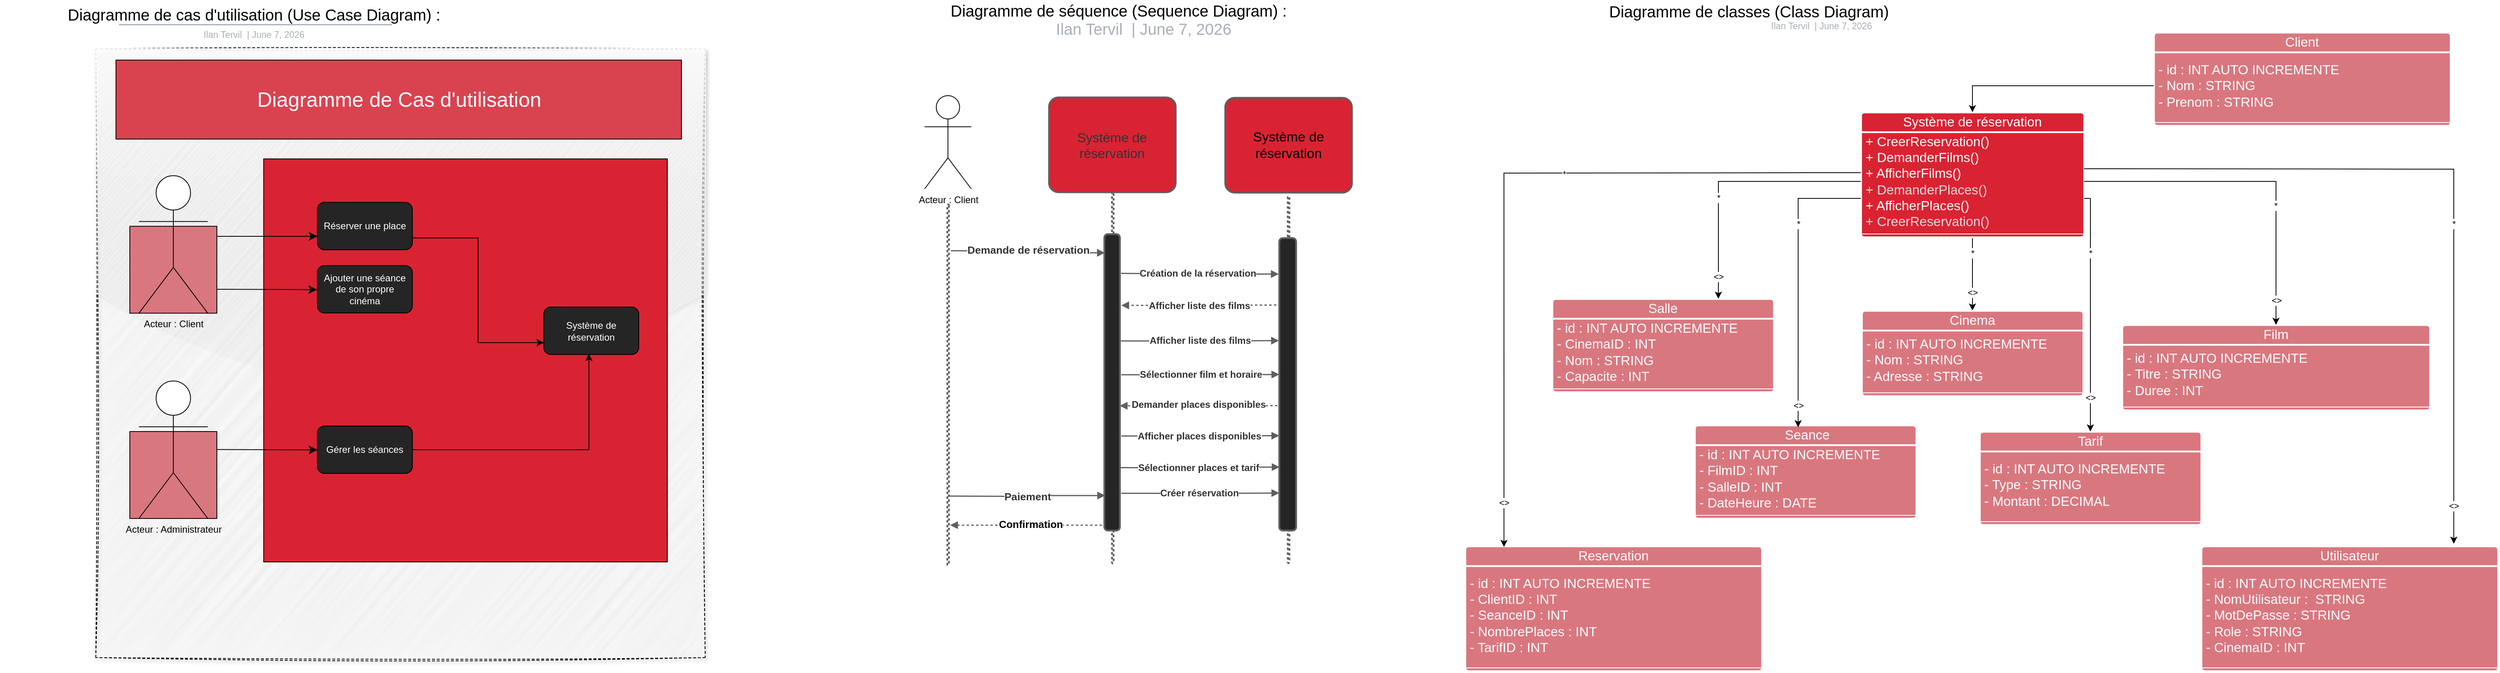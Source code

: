<mxfile version="21.6.6" type="github">
  <diagram name="Page-1" id="wQw_KMx7CQy3UjBhMsqz">
    <mxGraphModel dx="4168" dy="2061" grid="1" gridSize="10" guides="1" tooltips="1" connect="1" arrows="1" fold="1" page="1" pageScale="1" pageWidth="827" pageHeight="1169" math="0" shadow="0">
      <root>
        <mxCell id="0" />
        <mxCell id="1" parent="0" />
        <mxCell id="HnynXK6BrLuGzu9qscMR-1" value="" style="whiteSpace=wrap;html=1;aspect=fixed;dashed=1;rounded=0;glass=1;shadow=1;fillColor=#F2F2F2;sketch=1;curveFitting=1;jiggle=2;" parent="1" vertex="1">
          <mxGeometry x="-2220" y="-969" width="770" height="770" as="geometry" />
        </mxCell>
        <mxCell id="HnynXK6BrLuGzu9qscMR-4" value="" style="whiteSpace=wrap;html=1;aspect=fixed;fillColor=#D9777F;strokeColor=#000000;" parent="1" vertex="1">
          <mxGeometry x="-2177" y="-744.73" width="110" height="110" as="geometry" />
        </mxCell>
        <mxCell id="HnynXK6BrLuGzu9qscMR-5" value="&lt;font color=&quot;#ffffff&quot; style=&quot;font-size: 26px;&quot;&gt;Diagramme de Cas d&#39;utilisation&lt;/font&gt;" style="rounded=0;whiteSpace=wrap;html=1;fillColor=#D94350;" parent="1" vertex="1">
          <mxGeometry x="-2194.5" y="-955" width="714.5" height="100" as="geometry" />
        </mxCell>
        <mxCell id="HnynXK6BrLuGzu9qscMR-6" value="" style="whiteSpace=wrap;html=1;aspect=fixed;fillColor=#D92332;" parent="1" vertex="1">
          <mxGeometry x="-2007.87" y="-830" width="510" height="510" as="geometry" />
        </mxCell>
        <mxCell id="HnynXK6BrLuGzu9qscMR-7" value="Acteur : Client" style="shape=umlActor;verticalLabelPosition=bottom;verticalAlign=top;html=1;outlineConnect=0;" parent="1" vertex="1">
          <mxGeometry x="-2165.51" y="-808.73" width="87" height="174" as="geometry" />
        </mxCell>
        <mxCell id="HnynXK6BrLuGzu9qscMR-44" style="edgeStyle=orthogonalEdgeStyle;rounded=0;orthogonalLoop=1;jettySize=auto;html=1;exitX=1;exitY=0.75;exitDx=0;exitDy=0;entryX=0;entryY=0.75;entryDx=0;entryDy=0;" parent="1" source="HnynXK6BrLuGzu9qscMR-10" target="HnynXK6BrLuGzu9qscMR-43" edge="1">
          <mxGeometry relative="1" as="geometry">
            <Array as="points" />
          </mxGeometry>
        </mxCell>
        <mxCell id="HnynXK6BrLuGzu9qscMR-10" value="&lt;font color=&quot;#ffffff&quot;&gt;Réserver une place&lt;br&gt;&lt;/font&gt;" style="rounded=1;whiteSpace=wrap;html=1;fillColor=#262526;" parent="1" vertex="1">
          <mxGeometry x="-1940" y="-775" width="120" height="60" as="geometry" />
        </mxCell>
        <mxCell id="HnynXK6BrLuGzu9qscMR-21" value="" style="edgeStyle=segmentEdgeStyle;endArrow=classic;html=1;curved=0;rounded=0;endSize=8;startSize=8;" parent="1" edge="1">
          <mxGeometry width="50" height="50" relative="1" as="geometry">
            <mxPoint x="-2067" y="-732" as="sourcePoint" />
            <mxPoint x="-1940" y="-732" as="targetPoint" />
            <Array as="points">
              <mxPoint x="-2067" y="-732" />
            </Array>
          </mxGeometry>
        </mxCell>
        <mxCell id="HnynXK6BrLuGzu9qscMR-32" value="" style="group;dropTarget=0;pointerEvents=0;" parent="1" vertex="1">
          <mxGeometry x="-2340" y="-1030" width="640" height="45" as="geometry" />
        </mxCell>
        <mxCell id="HnynXK6BrLuGzu9qscMR-33" value="&lt;font style=&quot;font-size: 20px;&quot;&gt;Diagramme de cas d&#39;utilisation (Use Case Diagram) :&lt;/font&gt;" style="points=[[0.233,0.967,0]];html=1;overflow=block;blockSpacing=1;whiteSpace=wrap;fontSize=16;fontColor=default;align=center;spacingLeft=7;spacingRight=7;spacingTop=2;spacing=3;strokeOpacity=0;fillOpacity=0;rounded=1;absoluteArcSize=1;arcSize=12;fillColor=#ffffff;strokeWidth=1.5;lucidId=E0v4OU6HhNtv;" parent="HnynXK6BrLuGzu9qscMR-32" vertex="1">
          <mxGeometry width="640" height="31" as="geometry" />
        </mxCell>
        <UserObject label="Ilan Tervil&amp;nbsp; |  %date{mmmm d, yyyy}%" placeholders="1" id="HnynXK6BrLuGzu9qscMR-34">
          <mxCell style="html=1;overflow=block;blockSpacing=1;whiteSpace=wrap;fontSize=11.5;fontColor=#a9afb8;align=center;spacingLeft=7;spacingRight=7;spacingTop=2;spacing=3;strokeOpacity=0;fillOpacity=0;rounded=1;absoluteArcSize=1;arcSize=12;fillColor=#ffffff;strokeWidth=1.5;lucidId=E0v46zYpy2dv;" parent="HnynXK6BrLuGzu9qscMR-32" vertex="1">
            <mxGeometry y="31" width="640" height="14" as="geometry" />
          </mxCell>
        </UserObject>
        <mxCell id="HnynXK6BrLuGzu9qscMR-35" value="" style="html=1;jettySize=18;whiteSpace=wrap;fontSize=13;fontFamily=Helvetica;strokeColor=#a9afb8;strokeOpacity=100;strokeWidth=1.5;rounded=0;startArrow=none;endArrow=none;exitX=0.233;exitY=0.967;exitPerimeter=0;lucidId=E0v4RzTpeAeE;" parent="HnynXK6BrLuGzu9qscMR-32" source="HnynXK6BrLuGzu9qscMR-33" edge="1">
          <mxGeometry width="100" height="100" relative="1" as="geometry">
            <Array as="points" />
            <mxPoint x="494" y="30" as="targetPoint" />
          </mxGeometry>
        </mxCell>
        <mxCell id="HnynXK6BrLuGzu9qscMR-43" value="&lt;font color=&quot;#ffffff&quot;&gt;Système de réservation&lt;br&gt;&lt;/font&gt;" style="rounded=1;whiteSpace=wrap;html=1;fillColor=#262526;" parent="1" vertex="1">
          <mxGeometry x="-1654" y="-642.5" width="120" height="60" as="geometry" />
        </mxCell>
        <UserObject label="&lt;div style=&quot;display: flex; justify-content: flex-start; text-align: left; align-items: baseline; line-height: 1.25; margin-top: -2px; font-size: 20px;&quot;&gt;&lt;span style=&quot;color: rgb(0, 0, 0);&quot;&gt;&lt;font style=&quot;font-size: 20px;&quot;&gt;Diagramme de séquence (Sequence Diagram) :&lt;br&gt;&lt;/font&gt;&lt;/span&gt;&lt;/div&gt;&lt;div style=&quot;display: flex; justify-content: center; text-align: center; align-items: baseline; line-height: 1.25; margin-left: 7px; margin-right: 7px; margin-top: -2px; font-size: 20px;&quot;&gt;&lt;span style=&quot;color: rgb(169, 175, 184);&quot;&gt;&lt;font style=&quot;font-size: 20px;&quot;&gt;Ilan Tervil&amp;nbsp; |  %date{mmmm d, yyyy}%&lt;/font&gt;&lt;/span&gt;&lt;/div&gt;" placeholders="1" id="HnynXK6BrLuGzu9qscMR-51">
          <mxCell style="html=1;overflow=block;blockSpacing=1;whiteSpace=wrap;fontSize=13;align=left;spacing=3.8;verticalAlign=top;strokeColor=none;fillOpacity=0;fillColor=#ffffff;strokeWidth=0;lucidId=O.v4v.V5B6~r;" parent="1" vertex="1">
            <mxGeometry x="-1142.87" y="-1030" width="494" height="46" as="geometry" />
          </mxCell>
        </UserObject>
        <mxCell id="HnynXK6BrLuGzu9qscMR-52" value="" style="html=1;overflow=block;blockSpacing=1;whiteSpace=wrap;rounded=1;absoluteArcSize=1;arcSize=24;container=1;pointerEvents=0;collapsible=0;recursiveResize=0;fontSize=13;align=center;spacing=0;strokeColor=#5e5e5e;strokeOpacity=100;fillOpacity=100;fillColor=#D92332;strokeWidth=2.3;lucidId=O.v4sSC.tmU.;" parent="1" vertex="1">
          <mxGeometry x="-1015.87" y="-908" width="160" height="120" as="geometry" />
        </mxCell>
        <mxCell id="HnynXK6BrLuGzu9qscMR-53" value="Système de &lt;br&gt;réservation" style="html=1;overflow=block;blockSpacing=1;whiteSpace=wrap;fontSize=16.7;fontColor=#333333;align=center;spacing=3.8;strokeOpacity=0;fillOpacity=0;rounded=1;absoluteArcSize=1;arcSize=9;fillColor=#ffffff;strokeWidth=2.3;lucidId=O.v4Upmj7qb6;" parent="1" vertex="1">
          <mxGeometry x="-1025.87" y="-870" width="180" height="45" as="geometry" />
        </mxCell>
        <mxCell id="HnynXK6BrLuGzu9qscMR-57" value="" style="html=1;overflow=block;blockSpacing=1;whiteSpace=wrap;fontSize=13;spacing=0;strokeColor=#5e5e5e;strokeOpacity=100;rounded=1;absoluteArcSize=1;arcSize=9;rotation=-270;dashed=1;fixDash=1;strokeWidth=2.3;lucidId=O.v4MvfRuMcS;" parent="1" vertex="1">
          <mxGeometry x="-1169.84" y="-554.01" width="468.94" height="2" as="geometry" />
        </mxCell>
        <mxCell id="HnynXK6BrLuGzu9qscMR-61" value="" style="html=1;overflow=block;blockSpacing=1;whiteSpace=wrap;fontSize=13;spacing=0;strokeColor=#5E5E5E;strokeOpacity=100;fillOpacity=100;rounded=1;absoluteArcSize=1;arcSize=9;fillColor=#262526;strokeWidth=2.3;lucidId=O.v4kSHFRUKb;" parent="1" vertex="1">
          <mxGeometry x="-946" y="-735" width="19.62" height="375" as="geometry" />
        </mxCell>
        <mxCell id="HnynXK6BrLuGzu9qscMR-62" value="" style="html=1;overflow=block;blockSpacing=1;whiteSpace=wrap;fontSize=13;spacing=0;strokeColor=#5e5e5e;strokeOpacity=100;rounded=1;absoluteArcSize=1;arcSize=9;rotation=-270;dashed=1;fixDash=1;strokeWidth=2.3;lucidId=O.v4rNS-CwyW;" parent="1" vertex="1">
          <mxGeometry x="-1371.5" y="-545.37" width="456.26" height="2" as="geometry" />
        </mxCell>
        <mxCell id="HnynXK6BrLuGzu9qscMR-79" value="" style="html=1;jettySize=18;whiteSpace=wrap;fontSize=13;strokeColor=#5E5E5E;strokeWidth=1.5;rounded=1;arcSize=12;edgeStyle=orthogonalEdgeStyle;startArrow=block;startFill=1;endArrow=none;lucidId=wtw4ixZKij.u;exitX=0.031;exitY=0.063;exitDx=0;exitDy=0;exitPerimeter=0;" parent="1" edge="1" source="HnynXK6BrLuGzu9qscMR-61">
          <mxGeometry width="100" height="100" relative="1" as="geometry">
            <Array as="points" />
            <mxPoint x="-949.87" y="-714" as="sourcePoint" />
            <mxPoint x="-1139.87" y="-714" as="targetPoint" />
          </mxGeometry>
        </mxCell>
        <mxCell id="HnynXK6BrLuGzu9qscMR-80" value="Demande de réservation" style="text;html=1;resizable=0;labelBackgroundColor=default;align=center;verticalAlign=middle;fontStyle=1;fontColor=#333333;fontSize=13.3;" parent="HnynXK6BrLuGzu9qscMR-79" vertex="1">
          <mxGeometry relative="1" as="geometry">
            <mxPoint y="-2" as="offset" />
          </mxGeometry>
        </mxCell>
        <mxCell id="HnynXK6BrLuGzu9qscMR-81" value="" style="html=1;jettySize=18;whiteSpace=wrap;fontSize=13;strokeColor=#5E5E5E;dashed=1;fixDash=1;strokeWidth=1.5;rounded=1;arcSize=12;edgeStyle=orthogonalEdgeStyle;startArrow=none;endArrow=block;endFill=1;lucidId=wtw47-qaW_Ss;entryX=1.087;entryY=0.269;entryDx=0;entryDy=0;entryPerimeter=0;" parent="1" edge="1">
          <mxGeometry width="100" height="100" relative="1" as="geometry">
            <Array as="points" />
            <mxPoint x="-728.74" y="-645.34" as="sourcePoint" />
            <mxPoint x="-924.673" y="-644.885" as="targetPoint" />
          </mxGeometry>
        </mxCell>
        <mxCell id="HnynXK6BrLuGzu9qscMR-82" value="&lt;font style=&quot;font-size: 12px;&quot;&gt;Afficher liste des films &lt;/font&gt;" style="text;html=1;resizable=0;labelBackgroundColor=default;align=center;verticalAlign=middle;fontStyle=1;fontColor=#333333;fontSize=13.3;" parent="HnynXK6BrLuGzu9qscMR-81" vertex="1">
          <mxGeometry relative="1" as="geometry">
            <mxPoint y="-1" as="offset" />
          </mxGeometry>
        </mxCell>
        <mxCell id="HnynXK6BrLuGzu9qscMR-83" value="" style="html=1;jettySize=18;whiteSpace=wrap;fontSize=13;strokeColor=#5E5E5E;strokeWidth=1.5;rounded=1;arcSize=12;edgeStyle=orthogonalEdgeStyle;startArrow=block;startFill=1;endArrow=none;lucidId=wtw4JS.fzAdc;exitX=0.051;exitY=0.882;exitDx=0;exitDy=0;exitPerimeter=0;" parent="1" edge="1" source="HnynXK6BrLuGzu9qscMR-61">
          <mxGeometry width="100" height="100" relative="1" as="geometry">
            <Array as="points" />
            <mxPoint x="-951.87" y="-403.62" as="sourcePoint" />
            <mxPoint x="-1141.87" y="-403.62" as="targetPoint" />
          </mxGeometry>
        </mxCell>
        <mxCell id="HnynXK6BrLuGzu9qscMR-84" value="Paiement" style="text;html=1;resizable=0;labelBackgroundColor=default;align=center;verticalAlign=middle;fontStyle=1;fontColor=#333333;fontSize=13.3;" parent="HnynXK6BrLuGzu9qscMR-83" vertex="1">
          <mxGeometry relative="1" as="geometry">
            <mxPoint as="offset" />
          </mxGeometry>
        </mxCell>
        <mxCell id="HnynXK6BrLuGzu9qscMR-87" value="" style="html=1;jettySize=18;whiteSpace=wrap;fontSize=13;strokeColor=#5E5E5E;dashed=1;fixDash=1;strokeWidth=1.5;rounded=1;arcSize=12;edgeStyle=orthogonalEdgeStyle;startArrow=none;endArrow=block;endFill=1;lucidId=-tw4iL17KhE3;" parent="1" edge="1">
          <mxGeometry width="100" height="100" relative="1" as="geometry">
            <Array as="points" />
            <mxPoint x="-949" y="-366.78" as="sourcePoint" />
            <mxPoint x="-1140.87" y="-366.78" as="targetPoint" />
          </mxGeometry>
        </mxCell>
        <mxCell id="HnynXK6BrLuGzu9qscMR-167" value="&lt;b&gt;&lt;font style=&quot;font-size: 13px;&quot;&gt;Confirmation&lt;/font&gt;&lt;/b&gt;" style="edgeLabel;html=1;align=center;verticalAlign=middle;resizable=0;points=[];" parent="HnynXK6BrLuGzu9qscMR-87" vertex="1" connectable="0">
          <mxGeometry x="0.251" y="-1" relative="1" as="geometry">
            <mxPoint x="30" as="offset" />
          </mxGeometry>
        </mxCell>
        <mxCell id="HnynXK6BrLuGzu9qscMR-109" value="Acteur : Client" style="shape=umlActor;verticalLabelPosition=bottom;verticalAlign=top;html=1;outlineConnect=0;" parent="1" vertex="1">
          <mxGeometry x="-1172.87" y="-910" width="59" height="118" as="geometry" />
        </mxCell>
        <UserObject label="&lt;div style=&quot;display: flex; justify-content: flex-start; text-align: left; align-items: baseline; line-height: 1.25; margin-top: -2px;&quot;&gt;&lt;span style=&quot;color: rgb(0, 0, 0);&quot;&gt;&lt;font style=&quot;font-size: 20px;&quot;&gt;Diagramme de classes (Class Diagram)&lt;/font&gt;&lt;br&gt;&lt;/span&gt;&lt;/div&gt;&lt;div style=&quot;display: flex; justify-content: center; text-align: center; align-items: baseline; font-size: 0; line-height: 1.25;margin-left: 7px;margin-right: 7px;margin-top: 2px;margin-top: -2px;&quot;&gt;&lt;span&gt;&lt;span style=&quot;font-size:11.5px;color:#a9afb8;&quot;&gt;Ilan Tervil&amp;nbsp; |  %date{mmmm d, yyyy}%&lt;/span&gt;&lt;/span&gt;&lt;/div&gt;" placeholders="1" id="HnynXK6BrLuGzu9qscMR-110">
          <mxCell style="html=1;overflow=block;blockSpacing=1;whiteSpace=wrap;fontSize=13;align=left;spacing=3.8;verticalAlign=top;strokeColor=none;fillOpacity=0;fillColor=#ffffff;strokeWidth=0;lucidId=5Hx4jj2AYFTZ;" parent="1" vertex="1">
            <mxGeometry x="-311" y="-1029.0" width="543" height="62" as="geometry" />
          </mxCell>
        </UserObject>
        <mxCell id="MbIMBQDH0H3NFTRxCK3x-52" style="edgeStyle=orthogonalEdgeStyle;rounded=0;orthogonalLoop=1;jettySize=auto;html=1;entryX=0.5;entryY=0;entryDx=0;entryDy=0;exitX=0.5;exitY=0.992;exitDx=0;exitDy=0;exitPerimeter=0;" edge="1" parent="1" source="HnynXK6BrLuGzu9qscMR-118" target="HnynXK6BrLuGzu9qscMR-129">
          <mxGeometry relative="1" as="geometry" />
        </mxCell>
        <mxCell id="MbIMBQDH0H3NFTRxCK3x-67" value="*" style="edgeLabel;html=1;align=center;verticalAlign=middle;resizable=0;points=[];" vertex="1" connectable="0" parent="MbIMBQDH0H3NFTRxCK3x-52">
          <mxGeometry x="-0.435" y="-1" relative="1" as="geometry">
            <mxPoint x="1" as="offset" />
          </mxGeometry>
        </mxCell>
        <mxCell id="MbIMBQDH0H3NFTRxCK3x-68" value="&amp;lt;&amp;gt;" style="edgeLabel;html=1;align=center;verticalAlign=middle;resizable=0;points=[];" vertex="1" connectable="0" parent="MbIMBQDH0H3NFTRxCK3x-52">
          <mxGeometry x="0.537" relative="1" as="geometry">
            <mxPoint as="offset" />
          </mxGeometry>
        </mxCell>
        <mxCell id="HnynXK6BrLuGzu9qscMR-117" value="Système de réservation" style="html=1;overflow=block;blockSpacing=1;swimlane;childLayout=stackLayout;horizontal=1;horizontalStack=0;resizeParent=1;resizeParentMax=0;resizeLast=0;collapsible=0;fontStyle=0;marginBottom=0;swimlaneFillColor=#D92332;startSize=25;whiteSpace=wrap;fontSize=16.7;fontColor=#ffffff;align=center;spacing=0;strokeColor=#ffffff;strokeOpacity=100;fillOpacity=100;rounded=1;absoluteArcSize=1;arcSize=9;fillColor=#D92332;strokeWidth=2.3;" parent="1" vertex="1">
          <mxGeometry x="10" y="-889" width="282" height="158" as="geometry" />
        </mxCell>
        <mxCell id="HnynXK6BrLuGzu9qscMR-118" value="+ CreerReservation()&amp;nbsp; &amp;nbsp; &amp;nbsp;&amp;nbsp;&lt;br&gt;+ DemanderFilms()&amp;nbsp; &amp;nbsp; &amp;nbsp; &amp;nbsp; &amp;nbsp;&lt;br&gt;+ AfficherFilms()&amp;nbsp; &amp;nbsp; &amp;nbsp; &amp;nbsp; &amp;nbsp;&lt;br&gt;&lt;font color=&quot;#dedede&quot;&gt;+ DemanderPlaces()&amp;nbsp; &amp;nbsp; &amp;nbsp; &amp;nbsp;&amp;nbsp;&lt;br&gt;&lt;/font&gt;+ AfficherPlaces()&amp;nbsp; &amp;nbsp; &amp;nbsp; &amp;nbsp;&amp;nbsp;&lt;br&gt;&lt;font color=&quot;#dedede&quot;&gt;+ CreerReservation()&amp;nbsp; &amp;nbsp; &amp;nbsp;&amp;nbsp;&lt;/font&gt;" style="part=1;html=1;resizeHeight=0;strokeColor=none;fillColor=none;align=left;verticalAlign=middle;spacingLeft=4;spacingRight=4;overflow=hidden;rotatable=0;points=[[0,0.5],[1,0.5]];portConstraint=eastwest;swimlaneFillColor=#06042e;strokeOpacity=100;fillOpacity=100;whiteSpace=wrap;fontSize=16.7;fontColor=#ffffff;" parent="HnynXK6BrLuGzu9qscMR-117" vertex="1">
          <mxGeometry y="25" width="282" height="125" as="geometry" />
        </mxCell>
        <mxCell id="HnynXK6BrLuGzu9qscMR-119" value="" style="line;strokeWidth=1;fillColor=none;align=left;verticalAlign=middle;spacingTop=-1;spacingLeft=3;spacingRight=3;rotatable=0;labelPosition=right;points=[];portConstraint=eastwest;strokeColor=#FFFFFF;" parent="HnynXK6BrLuGzu9qscMR-117" vertex="1">
          <mxGeometry y="150" width="282" height="8" as="geometry" />
        </mxCell>
        <mxCell id="HnynXK6BrLuGzu9qscMR-126" value="Client" style="html=1;overflow=block;blockSpacing=1;swimlane;childLayout=stackLayout;horizontal=1;horizontalStack=0;resizeParent=1;resizeParentMax=0;resizeLast=0;collapsible=0;fontStyle=0;marginBottom=0;swimlaneFillColor=#D9777F;startSize=25;whiteSpace=wrap;fontSize=16.7;fontColor=#ffffff;align=center;spacing=0;strokeColor=#ffffff;strokeOpacity=100;fillOpacity=100;rounded=1;absoluteArcSize=1;arcSize=9;fillColor=#D9777F;strokeWidth=2.3;" parent="1" vertex="1">
          <mxGeometry x="380" y="-990.0" width="375" height="118" as="geometry" />
        </mxCell>
        <mxCell id="HnynXK6BrLuGzu9qscMR-127" value="- id : INT AUTO INCREMENTE&lt;br&gt;- Nom : STRING&lt;br&gt;- Prenom : STRING" style="part=1;html=1;resizeHeight=0;strokeColor=none;fillColor=none;align=left;verticalAlign=middle;spacingLeft=4;spacingRight=4;overflow=hidden;rotatable=0;points=[[0,0.5],[1,0.5]];portConstraint=eastwest;swimlaneFillColor=#272733;strokeOpacity=100;fillOpacity=100;whiteSpace=wrap;fontSize=16.7;fontColor=#ffffff;" parent="HnynXK6BrLuGzu9qscMR-126" vertex="1">
          <mxGeometry y="25" width="375" height="85" as="geometry" />
        </mxCell>
        <mxCell id="HnynXK6BrLuGzu9qscMR-128" value="" style="line;strokeWidth=1;fillColor=none;align=left;verticalAlign=middle;spacingTop=-1;spacingLeft=3;spacingRight=3;rotatable=0;labelPosition=right;points=[];portConstraint=eastwest;fontColor=#FFFFFF;strokeColor=#FFFFFF;" parent="HnynXK6BrLuGzu9qscMR-126" vertex="1">
          <mxGeometry y="110" width="375" height="8" as="geometry" />
        </mxCell>
        <mxCell id="HnynXK6BrLuGzu9qscMR-129" value="Cinema" style="html=1;overflow=block;blockSpacing=1;swimlane;childLayout=stackLayout;horizontal=1;horizontalStack=0;resizeParent=1;resizeParentMax=0;resizeLast=0;collapsible=0;fontStyle=0;marginBottom=0;swimlaneFillColor=#D9777F;startSize=25;whiteSpace=wrap;fontSize=16.7;fontColor=#ffffff;align=center;spacing=0;strokeColor=#ffffff;strokeOpacity=100;fillOpacity=100;rounded=1;absoluteArcSize=1;arcSize=9;fillColor=#D9777F;strokeWidth=2.3;" parent="1" vertex="1">
          <mxGeometry x="11" y="-638" width="280" height="108" as="geometry" />
        </mxCell>
        <mxCell id="HnynXK6BrLuGzu9qscMR-130" value="- id : INT AUTO INCREMENTE&lt;br&gt;- Nom : STRING&lt;br&gt;- Adresse : STRING" style="part=1;html=1;resizeHeight=0;strokeColor=none;fillColor=none;align=left;verticalAlign=middle;spacingLeft=4;spacingRight=4;overflow=hidden;rotatable=0;points=[[0,0.5],[1,0.5]];portConstraint=eastwest;swimlaneFillColor=#272733;strokeOpacity=100;fillOpacity=100;whiteSpace=wrap;fontSize=16.7;fontColor=#ffffff;" parent="HnynXK6BrLuGzu9qscMR-129" vertex="1">
          <mxGeometry y="25" width="280" height="75" as="geometry" />
        </mxCell>
        <mxCell id="HnynXK6BrLuGzu9qscMR-131" value="" style="line;strokeWidth=1;fillColor=none;align=left;verticalAlign=middle;spacingTop=-1;spacingLeft=3;spacingRight=3;rotatable=0;labelPosition=right;points=[];portConstraint=eastwest;strokeColor=#FFFFFF;" parent="HnynXK6BrLuGzu9qscMR-129" vertex="1">
          <mxGeometry y="100" width="280" height="8" as="geometry" />
        </mxCell>
        <mxCell id="HnynXK6BrLuGzu9qscMR-135" value="Film" style="html=1;overflow=block;blockSpacing=1;swimlane;childLayout=stackLayout;horizontal=1;horizontalStack=0;resizeParent=1;resizeParentMax=0;resizeLast=0;collapsible=0;fontStyle=0;marginBottom=0;swimlaneFillColor=#D9777F;startSize=25;whiteSpace=wrap;fontSize=16.7;fontColor=#ffffff;align=center;spacing=0;strokeColor=#ffffff;strokeOpacity=100;fillOpacity=100;rounded=1;absoluteArcSize=1;arcSize=9;fillColor=#D9777F;strokeWidth=2.3;" parent="1" vertex="1">
          <mxGeometry x="340" y="-620" width="389" height="108" as="geometry" />
        </mxCell>
        <mxCell id="HnynXK6BrLuGzu9qscMR-136" value="-&amp;nbsp;id : INT AUTO INCREMENTE&lt;br&gt;-&amp;nbsp;Titre : STRING&lt;br&gt;- Duree : INT" style="part=1;html=1;resizeHeight=0;strokeColor=none;fillColor=none;align=left;verticalAlign=middle;spacingLeft=4;spacingRight=4;overflow=hidden;rotatable=0;points=[[0,0.5],[1,0.5]];portConstraint=eastwest;swimlaneFillColor=#272733;strokeOpacity=100;fillOpacity=100;whiteSpace=wrap;fontSize=16.7;fontColor=#ffffff;" parent="HnynXK6BrLuGzu9qscMR-135" vertex="1">
          <mxGeometry y="25" width="389" height="75" as="geometry" />
        </mxCell>
        <mxCell id="HnynXK6BrLuGzu9qscMR-137" value="" style="line;strokeWidth=1;fillColor=none;align=left;verticalAlign=middle;spacingTop=-1;spacingLeft=3;spacingRight=3;rotatable=0;labelPosition=right;points=[];portConstraint=eastwest;strokeColor=#FFFFFF;" parent="HnynXK6BrLuGzu9qscMR-135" vertex="1">
          <mxGeometry y="100" width="389" height="8" as="geometry" />
        </mxCell>
        <mxCell id="HnynXK6BrLuGzu9qscMR-162" value="" style="edgeStyle=segmentEdgeStyle;endArrow=classic;html=1;curved=0;rounded=0;endSize=8;startSize=8;entryX=-0.005;entryY=0.792;entryDx=0;entryDy=0;entryPerimeter=0;exitX=1.002;exitY=0.725;exitDx=0;exitDy=0;exitPerimeter=0;" parent="1" edge="1" source="HnynXK6BrLuGzu9qscMR-4">
          <mxGeometry width="50" height="50" relative="1" as="geometry">
            <mxPoint x="-2096.61" y="-664.75" as="sourcePoint" />
            <mxPoint x="-1940.4" y="-664.52" as="targetPoint" />
            <Array as="points">
              <mxPoint x="-2065" y="-665" />
            </Array>
          </mxGeometry>
        </mxCell>
        <mxCell id="HnynXK6BrLuGzu9qscMR-163" value="&lt;font color=&quot;#ffffff&quot;&gt;Ajouter une séance de son propre &lt;br&gt;cinéma&lt;br&gt;&lt;/font&gt;" style="rounded=1;whiteSpace=wrap;html=1;fillColor=#262526;" parent="1" vertex="1">
          <mxGeometry x="-1940" y="-695" width="120" height="60" as="geometry" />
        </mxCell>
        <mxCell id="MbIMBQDH0H3NFTRxCK3x-1" value="" style="whiteSpace=wrap;html=1;aspect=fixed;fillColor=#D9777F;strokeColor=#000000;" vertex="1" parent="1">
          <mxGeometry x="-2177" y="-485" width="110" height="110" as="geometry" />
        </mxCell>
        <mxCell id="MbIMBQDH0H3NFTRxCK3x-2" value="Acteur : Administrateur" style="shape=umlActor;verticalLabelPosition=bottom;verticalAlign=top;html=1;outlineConnect=0;" vertex="1" parent="1">
          <mxGeometry x="-2165.51" y="-549" width="87" height="174" as="geometry" />
        </mxCell>
        <mxCell id="MbIMBQDH0H3NFTRxCK3x-6" style="edgeStyle=orthogonalEdgeStyle;rounded=0;orthogonalLoop=1;jettySize=auto;html=1;entryX=0.475;entryY=0.988;entryDx=0;entryDy=0;entryPerimeter=0;" edge="1" parent="1" source="MbIMBQDH0H3NFTRxCK3x-4" target="HnynXK6BrLuGzu9qscMR-43">
          <mxGeometry relative="1" as="geometry" />
        </mxCell>
        <mxCell id="MbIMBQDH0H3NFTRxCK3x-4" value="&lt;font style=&quot;&quot; color=&quot;#ffffff&quot;&gt;Gérer les séances&lt;/font&gt;&lt;font color=&quot;#ffffff&quot;&gt;&lt;br&gt;&lt;/font&gt;" style="rounded=1;whiteSpace=wrap;html=1;fillColor=#262526;" vertex="1" parent="1">
          <mxGeometry x="-1940" y="-492" width="120" height="60" as="geometry" />
        </mxCell>
        <mxCell id="MbIMBQDH0H3NFTRxCK3x-5" value="" style="edgeStyle=segmentEdgeStyle;endArrow=classic;html=1;curved=0;rounded=0;endSize=8;startSize=8;entryX=-0.005;entryY=0.792;entryDx=0;entryDy=0;entryPerimeter=0;exitX=1.002;exitY=0.725;exitDx=0;exitDy=0;exitPerimeter=0;" edge="1" parent="1">
          <mxGeometry width="50" height="50" relative="1" as="geometry">
            <mxPoint x="-2066.6" y="-462.24" as="sourcePoint" />
            <mxPoint x="-1940" y="-461.76" as="targetPoint" />
            <Array as="points">
              <mxPoint x="-2064.6" y="-462.24" />
            </Array>
          </mxGeometry>
        </mxCell>
        <mxCell id="MbIMBQDH0H3NFTRxCK3x-7" value="&lt;font style=&quot;font-size: 17px;&quot;&gt;Système de réservation&lt;/font&gt;" style="html=1;overflow=block;blockSpacing=1;whiteSpace=wrap;rounded=1;absoluteArcSize=1;arcSize=24;container=1;pointerEvents=0;collapsible=0;recursiveResize=0;fontSize=13;align=center;spacing=0;strokeColor=#5e5e5e;strokeOpacity=100;fillOpacity=100;fillColor=#D92332;strokeWidth=2.3;lucidId=O.v4sSC.tmU.;" vertex="1" parent="1">
          <mxGeometry x="-793.24" y="-907.5" width="160" height="120" as="geometry" />
        </mxCell>
        <mxCell id="MbIMBQDH0H3NFTRxCK3x-9" value="" style="html=1;overflow=block;blockSpacing=1;whiteSpace=wrap;fontSize=13;spacing=0;strokeColor=#5e5e5e;strokeOpacity=100;rounded=1;absoluteArcSize=1;arcSize=9;rotation=-270;dashed=1;fixDash=1;strokeWidth=2.3;lucidId=O.v4MvfRuMcS;" vertex="1" parent="1">
          <mxGeometry x="-945.05" y="-551.68" width="463.61" height="2" as="geometry" />
        </mxCell>
        <mxCell id="MbIMBQDH0H3NFTRxCK3x-8" value="" style="html=1;overflow=block;blockSpacing=1;whiteSpace=wrap;fontSize=13;spacing=0;strokeColor=#5E5E5E;strokeOpacity=100;fillOpacity=100;rounded=1;absoluteArcSize=1;arcSize=9;fillColor=#262526;strokeWidth=2.3;lucidId=O.v4kSHFRUKb;" vertex="1" parent="1">
          <mxGeometry x="-725" y="-730" width="21.26" height="370" as="geometry" />
        </mxCell>
        <mxCell id="MbIMBQDH0H3NFTRxCK3x-12" value="" style="html=1;jettySize=18;whiteSpace=wrap;fontSize=13;strokeColor=#5E5E5E;strokeWidth=1.5;rounded=1;arcSize=12;edgeStyle=orthogonalEdgeStyle;startArrow=block;startFill=1;endArrow=none;lucidId=wtw4ixZKij.u;exitX=-0.031;exitY=0.123;exitDx=0;exitDy=0;exitPerimeter=0;" edge="1" parent="1" source="MbIMBQDH0H3NFTRxCK3x-8">
          <mxGeometry width="100" height="100" relative="1" as="geometry">
            <Array as="points" />
            <mxPoint x="-730" y="-685" as="sourcePoint" />
            <mxPoint x="-924.87" y="-685.34" as="targetPoint" />
          </mxGeometry>
        </mxCell>
        <mxCell id="MbIMBQDH0H3NFTRxCK3x-13" value="&lt;font style=&quot;font-size: 12px;&quot;&gt;Création de la réservation&lt;/font&gt;" style="text;html=1;resizable=0;labelBackgroundColor=default;align=center;verticalAlign=middle;fontStyle=1;fontColor=#333333;fontSize=13.3;" vertex="1" parent="MbIMBQDH0H3NFTRxCK3x-12">
          <mxGeometry relative="1" as="geometry">
            <mxPoint x="-3" y="-1" as="offset" />
          </mxGeometry>
        </mxCell>
        <mxCell id="MbIMBQDH0H3NFTRxCK3x-19" value="" style="html=1;jettySize=18;whiteSpace=wrap;fontSize=13;strokeColor=#5E5E5E;strokeWidth=1.5;rounded=1;arcSize=12;edgeStyle=orthogonalEdgeStyle;startArrow=block;startFill=1;endArrow=none;lucidId=wtw4ixZKij.u;exitX=-0.019;exitY=0.393;exitDx=0;exitDy=0;exitPerimeter=0;" edge="1" parent="1">
          <mxGeometry width="100" height="100" relative="1" as="geometry">
            <Array as="points" />
            <mxPoint x="-725.404" y="-600.31" as="sourcePoint" />
            <mxPoint x="-925.0" y="-599.92" as="targetPoint" />
          </mxGeometry>
        </mxCell>
        <mxCell id="MbIMBQDH0H3NFTRxCK3x-20" value="&lt;font style=&quot;font-size: 12px;&quot;&gt;Afficher liste des films &lt;/font&gt;" style="text;html=1;resizable=0;labelBackgroundColor=default;align=center;verticalAlign=middle;fontStyle=1;fontColor=#333333;fontSize=13.3;" vertex="1" parent="MbIMBQDH0H3NFTRxCK3x-19">
          <mxGeometry relative="1" as="geometry">
            <mxPoint y="-2" as="offset" />
          </mxGeometry>
        </mxCell>
        <mxCell id="MbIMBQDH0H3NFTRxCK3x-24" value="" style="html=1;jettySize=18;whiteSpace=wrap;fontSize=13;strokeColor=#5E5E5E;strokeWidth=1.5;rounded=1;arcSize=12;edgeStyle=orthogonalEdgeStyle;startArrow=block;startFill=1;endArrow=none;lucidId=wtw4ixZKij.u;exitX=-0.019;exitY=0.393;exitDx=0;exitDy=0;exitPerimeter=0;" edge="1" parent="1">
          <mxGeometry width="100" height="100" relative="1" as="geometry">
            <Array as="points" />
            <mxPoint x="-725.014" y="-557.48" as="sourcePoint" />
            <mxPoint x="-924.61" y="-557.09" as="targetPoint" />
          </mxGeometry>
        </mxCell>
        <mxCell id="MbIMBQDH0H3NFTRxCK3x-25" value="&lt;font style=&quot;font-size: 12px;&quot;&gt;Sélectionner film et horaire&lt;/font&gt;" style="text;html=1;resizable=0;labelBackgroundColor=default;align=center;verticalAlign=middle;fontStyle=1;fontColor=#333333;fontSize=13.3;" vertex="1" parent="MbIMBQDH0H3NFTRxCK3x-24">
          <mxGeometry relative="1" as="geometry">
            <mxPoint y="-2" as="offset" />
          </mxGeometry>
        </mxCell>
        <mxCell id="MbIMBQDH0H3NFTRxCK3x-26" value="" style="html=1;jettySize=18;whiteSpace=wrap;fontSize=13;strokeColor=#5E5E5E;dashed=1;fixDash=1;strokeWidth=1.5;rounded=1;arcSize=12;edgeStyle=orthogonalEdgeStyle;startArrow=none;endArrow=block;endFill=1;lucidId=wtw47-qaW_Ss;entryX=0.989;entryY=0.579;entryDx=0;entryDy=0;entryPerimeter=0;" edge="1" parent="1" target="HnynXK6BrLuGzu9qscMR-61">
          <mxGeometry width="100" height="100" relative="1" as="geometry">
            <Array as="points" />
            <mxPoint x="-727.45" y="-518" as="sourcePoint" />
            <mxPoint x="-923.383" y="-517.545" as="targetPoint" />
          </mxGeometry>
        </mxCell>
        <mxCell id="MbIMBQDH0H3NFTRxCK3x-27" value="&lt;font style=&quot;font-size: 12px;&quot;&gt;Demander places disponibles&lt;/font&gt;" style="text;html=1;resizable=0;labelBackgroundColor=default;align=center;verticalAlign=middle;fontStyle=1;fontColor=#333333;fontSize=13.3;" vertex="1" parent="MbIMBQDH0H3NFTRxCK3x-26">
          <mxGeometry relative="1" as="geometry">
            <mxPoint y="-2" as="offset" />
          </mxGeometry>
        </mxCell>
        <mxCell id="MbIMBQDH0H3NFTRxCK3x-28" value="" style="html=1;jettySize=18;whiteSpace=wrap;fontSize=13;strokeColor=#5E5E5E;strokeWidth=1.5;rounded=1;arcSize=12;edgeStyle=orthogonalEdgeStyle;startArrow=block;startFill=1;endArrow=none;lucidId=wtw4ixZKij.u;exitX=-0.019;exitY=0.393;exitDx=0;exitDy=0;exitPerimeter=0;" edge="1" parent="1">
          <mxGeometry width="100" height="100" relative="1" as="geometry">
            <Array as="points" />
            <mxPoint x="-725.004" y="-480" as="sourcePoint" />
            <mxPoint x="-924.6" y="-479.61" as="targetPoint" />
          </mxGeometry>
        </mxCell>
        <mxCell id="MbIMBQDH0H3NFTRxCK3x-29" value="&lt;font style=&quot;font-size: 12px;&quot;&gt;Afficher places disponibles&lt;/font&gt;" style="text;html=1;resizable=0;labelBackgroundColor=default;align=center;verticalAlign=middle;fontStyle=1;fontColor=#333333;fontSize=13.3;" vertex="1" parent="MbIMBQDH0H3NFTRxCK3x-28">
          <mxGeometry relative="1" as="geometry">
            <mxPoint x="-2" y="-1" as="offset" />
          </mxGeometry>
        </mxCell>
        <mxCell id="MbIMBQDH0H3NFTRxCK3x-30" value="" style="html=1;jettySize=18;whiteSpace=wrap;fontSize=13;strokeColor=#5E5E5E;strokeWidth=1.5;rounded=1;arcSize=12;edgeStyle=orthogonalEdgeStyle;startArrow=block;startFill=1;endArrow=none;lucidId=wtw4ixZKij.u;exitX=0.019;exitY=0.783;exitDx=0;exitDy=0;exitPerimeter=0;" edge="1" parent="1" source="MbIMBQDH0H3NFTRxCK3x-8">
          <mxGeometry width="100" height="100" relative="1" as="geometry">
            <Array as="points" />
            <mxPoint x="-726.784" y="-440" as="sourcePoint" />
            <mxPoint x="-926.38" y="-439.61" as="targetPoint" />
          </mxGeometry>
        </mxCell>
        <mxCell id="MbIMBQDH0H3NFTRxCK3x-31" value="&lt;font style=&quot;font-size: 12px;&quot;&gt;Sélectionner places et tarif&lt;/font&gt;" style="text;html=1;resizable=0;labelBackgroundColor=default;align=center;verticalAlign=middle;fontStyle=1;fontColor=#333333;fontSize=13.3;" vertex="1" parent="MbIMBQDH0H3NFTRxCK3x-30">
          <mxGeometry relative="1" as="geometry">
            <mxPoint x="-2" y="-1" as="offset" />
          </mxGeometry>
        </mxCell>
        <mxCell id="MbIMBQDH0H3NFTRxCK3x-32" value="" style="html=1;jettySize=18;whiteSpace=wrap;fontSize=13;strokeColor=#5E5E5E;strokeWidth=1.5;rounded=1;arcSize=12;edgeStyle=orthogonalEdgeStyle;startArrow=block;startFill=1;endArrow=none;lucidId=wtw4ixZKij.u;exitX=-0.019;exitY=0.393;exitDx=0;exitDy=0;exitPerimeter=0;" edge="1" parent="1">
          <mxGeometry width="100" height="100" relative="1" as="geometry">
            <Array as="points" />
            <mxPoint x="-725.004" y="-407.46" as="sourcePoint" />
            <mxPoint x="-924.6" y="-407.07" as="targetPoint" />
          </mxGeometry>
        </mxCell>
        <mxCell id="MbIMBQDH0H3NFTRxCK3x-33" value="&lt;font style=&quot;font-size: 12px;&quot;&gt;Créer réservation&lt;/font&gt;" style="text;html=1;resizable=0;labelBackgroundColor=default;align=center;verticalAlign=middle;fontStyle=1;fontColor=#333333;fontSize=13.3;" vertex="1" parent="MbIMBQDH0H3NFTRxCK3x-32">
          <mxGeometry relative="1" as="geometry">
            <mxPoint x="-2" y="-2" as="offset" />
          </mxGeometry>
        </mxCell>
        <mxCell id="MbIMBQDH0H3NFTRxCK3x-36" value="Salle" style="html=1;overflow=block;blockSpacing=1;swimlane;childLayout=stackLayout;horizontal=1;horizontalStack=0;resizeParent=1;resizeParentMax=0;resizeLast=0;collapsible=0;fontStyle=0;marginBottom=0;swimlaneFillColor=#D9777F;startSize=25;whiteSpace=wrap;fontSize=16.7;fontColor=#ffffff;align=center;spacing=0;strokeColor=#ffffff;strokeOpacity=100;fillOpacity=100;rounded=1;absoluteArcSize=1;arcSize=9;fillColor=#D9777F;strokeWidth=2.3;" vertex="1" parent="1">
          <mxGeometry x="-380" y="-653" width="280" height="118" as="geometry" />
        </mxCell>
        <mxCell id="MbIMBQDH0H3NFTRxCK3x-37" value="- id : INT AUTO INCREMENTE&lt;br&gt;- CinemaID : INT&lt;br&gt;- Nom&amp;nbsp;: STRING&lt;br&gt;- Capacite : INT" style="part=1;html=1;resizeHeight=0;strokeColor=none;fillColor=none;align=left;verticalAlign=middle;spacingLeft=4;spacingRight=4;overflow=hidden;rotatable=0;points=[[0,0.5],[1,0.5]];portConstraint=eastwest;swimlaneFillColor=#272733;strokeOpacity=100;fillOpacity=100;whiteSpace=wrap;fontSize=16.7;fontColor=#ffffff;" vertex="1" parent="MbIMBQDH0H3NFTRxCK3x-36">
          <mxGeometry y="25" width="280" height="85" as="geometry" />
        </mxCell>
        <mxCell id="MbIMBQDH0H3NFTRxCK3x-38" value="" style="line;strokeWidth=1;fillColor=none;align=left;verticalAlign=middle;spacingTop=-1;spacingLeft=3;spacingRight=3;rotatable=0;labelPosition=right;points=[];portConstraint=eastwest;strokeColor=#FFFFFF;" vertex="1" parent="MbIMBQDH0H3NFTRxCK3x-36">
          <mxGeometry y="110" width="280" height="8" as="geometry" />
        </mxCell>
        <mxCell id="MbIMBQDH0H3NFTRxCK3x-39" value="&amp;nbsp;Seance" style="html=1;overflow=block;blockSpacing=1;swimlane;childLayout=stackLayout;horizontal=1;horizontalStack=0;resizeParent=1;resizeParentMax=0;resizeLast=0;collapsible=0;fontStyle=0;marginBottom=0;swimlaneFillColor=#D9777F;startSize=25;whiteSpace=wrap;fontSize=16.7;fontColor=#ffffff;align=center;spacing=0;strokeColor=#ffffff;strokeOpacity=100;fillOpacity=100;rounded=1;absoluteArcSize=1;arcSize=9;fillColor=#D9777F;strokeWidth=2.3;" vertex="1" parent="1">
          <mxGeometry x="-200" y="-493" width="280" height="118" as="geometry" />
        </mxCell>
        <mxCell id="MbIMBQDH0H3NFTRxCK3x-40" value="- id : INT AUTO INCREMENTE&lt;br&gt;- FilmID : INT&lt;br&gt;- SalleID : INT&lt;br&gt;- DateHeure : DATE" style="part=1;html=1;resizeHeight=0;strokeColor=none;fillColor=none;align=left;verticalAlign=middle;spacingLeft=4;spacingRight=4;overflow=hidden;rotatable=0;points=[[0,0.5],[1,0.5]];portConstraint=eastwest;swimlaneFillColor=#272733;strokeOpacity=100;fillOpacity=100;whiteSpace=wrap;fontSize=16.7;fontColor=#ffffff;" vertex="1" parent="MbIMBQDH0H3NFTRxCK3x-39">
          <mxGeometry y="25" width="280" height="85" as="geometry" />
        </mxCell>
        <mxCell id="MbIMBQDH0H3NFTRxCK3x-41" value="" style="line;strokeWidth=1;fillColor=none;align=left;verticalAlign=middle;spacingTop=-1;spacingLeft=3;spacingRight=3;rotatable=0;labelPosition=right;points=[];portConstraint=eastwest;strokeColor=#FFFFFF;" vertex="1" parent="MbIMBQDH0H3NFTRxCK3x-39">
          <mxGeometry y="110" width="280" height="8" as="geometry" />
        </mxCell>
        <mxCell id="MbIMBQDH0H3NFTRxCK3x-42" value="Tarif" style="html=1;overflow=block;blockSpacing=1;swimlane;childLayout=stackLayout;horizontal=1;horizontalStack=0;resizeParent=1;resizeParentMax=0;resizeLast=0;collapsible=0;fontStyle=0;marginBottom=0;swimlaneFillColor=#D9777F;startSize=25;whiteSpace=wrap;fontSize=16.7;fontColor=#ffffff;align=center;spacing=0;strokeColor=#ffffff;strokeOpacity=100;fillOpacity=100;rounded=1;absoluteArcSize=1;arcSize=9;fillColor=#D9777F;strokeWidth=2.3;" vertex="1" parent="1">
          <mxGeometry x="160" y="-485" width="280" height="118" as="geometry" />
        </mxCell>
        <mxCell id="MbIMBQDH0H3NFTRxCK3x-43" value="- id : INT AUTO INCREMENTE&lt;br&gt;- Type : STRING&lt;br&gt;- Montant : DECIMAL" style="part=1;html=1;resizeHeight=0;strokeColor=none;fillColor=none;align=left;verticalAlign=middle;spacingLeft=4;spacingRight=4;overflow=hidden;rotatable=0;points=[[0,0.5],[1,0.5]];portConstraint=eastwest;swimlaneFillColor=#272733;strokeOpacity=100;fillOpacity=100;whiteSpace=wrap;fontSize=16.7;fontColor=#ffffff;" vertex="1" parent="MbIMBQDH0H3NFTRxCK3x-42">
          <mxGeometry y="25" width="280" height="85" as="geometry" />
        </mxCell>
        <mxCell id="MbIMBQDH0H3NFTRxCK3x-44" value="" style="line;strokeWidth=1;fillColor=none;align=left;verticalAlign=middle;spacingTop=-1;spacingLeft=3;spacingRight=3;rotatable=0;labelPosition=right;points=[];portConstraint=eastwest;strokeColor=#FFFFFF;" vertex="1" parent="MbIMBQDH0H3NFTRxCK3x-42">
          <mxGeometry y="110" width="280" height="8" as="geometry" />
        </mxCell>
        <mxCell id="MbIMBQDH0H3NFTRxCK3x-45" value="Reservation" style="html=1;overflow=block;blockSpacing=1;swimlane;childLayout=stackLayout;horizontal=1;horizontalStack=0;resizeParent=1;resizeParentMax=0;resizeLast=0;collapsible=0;fontStyle=0;marginBottom=0;swimlaneFillColor=#D9777F;startSize=25;whiteSpace=wrap;fontSize=16.7;fontColor=#ffffff;align=center;spacing=0;strokeColor=#ffffff;strokeOpacity=100;fillOpacity=100;rounded=1;absoluteArcSize=1;arcSize=9;fillColor=#D9777F;strokeWidth=2.3;" vertex="1" parent="1">
          <mxGeometry x="-490" y="-340.0" width="375" height="158" as="geometry" />
        </mxCell>
        <mxCell id="MbIMBQDH0H3NFTRxCK3x-46" value="- id : INT AUTO INCREMENTE&lt;br&gt;- ClientID : INT&lt;br&gt;- SeanceID : INT&lt;br&gt;- NombrePlaces : INT&lt;br&gt;- TarifID : INT" style="part=1;html=1;resizeHeight=0;strokeColor=none;fillColor=none;align=left;verticalAlign=middle;spacingLeft=4;spacingRight=4;overflow=hidden;rotatable=0;points=[[0,0.5],[1,0.5]];portConstraint=eastwest;swimlaneFillColor=#272733;strokeOpacity=100;fillOpacity=100;whiteSpace=wrap;fontSize=16.7;fontColor=#ffffff;" vertex="1" parent="MbIMBQDH0H3NFTRxCK3x-45">
          <mxGeometry y="25" width="375" height="125" as="geometry" />
        </mxCell>
        <mxCell id="MbIMBQDH0H3NFTRxCK3x-47" value="" style="line;strokeWidth=1;fillColor=none;align=left;verticalAlign=middle;spacingTop=-1;spacingLeft=3;spacingRight=3;rotatable=0;labelPosition=right;points=[];portConstraint=eastwest;fontColor=#FFFFFF;strokeColor=#FFFFFF;" vertex="1" parent="MbIMBQDH0H3NFTRxCK3x-45">
          <mxGeometry y="150" width="375" height="8" as="geometry" />
        </mxCell>
        <mxCell id="MbIMBQDH0H3NFTRxCK3x-48" value="Utilisateur" style="html=1;overflow=block;blockSpacing=1;swimlane;childLayout=stackLayout;horizontal=1;horizontalStack=0;resizeParent=1;resizeParentMax=0;resizeLast=0;collapsible=0;fontStyle=0;marginBottom=0;swimlaneFillColor=#D9777F;startSize=25;whiteSpace=wrap;fontSize=16.7;fontColor=#ffffff;align=center;spacing=0;strokeColor=#ffffff;strokeOpacity=100;fillOpacity=100;rounded=1;absoluteArcSize=1;arcSize=9;fillColor=#D9777F;strokeWidth=2.3;" vertex="1" parent="1">
          <mxGeometry x="440" y="-340.0" width="375" height="158" as="geometry" />
        </mxCell>
        <mxCell id="MbIMBQDH0H3NFTRxCK3x-49" value="- id : INT AUTO INCREMENTE&lt;br&gt;- NomUtilisateur :&amp;nbsp; STRING&lt;br&gt;- MotDePasse : STRING&lt;br&gt;- Role : STRING&lt;br&gt;- CinemaID : INT" style="part=1;html=1;resizeHeight=0;strokeColor=none;fillColor=none;align=left;verticalAlign=middle;spacingLeft=4;spacingRight=4;overflow=hidden;rotatable=0;points=[[0,0.5],[1,0.5]];portConstraint=eastwest;swimlaneFillColor=#272733;strokeOpacity=100;fillOpacity=100;whiteSpace=wrap;fontSize=16.7;fontColor=#ffffff;" vertex="1" parent="MbIMBQDH0H3NFTRxCK3x-48">
          <mxGeometry y="25" width="375" height="125" as="geometry" />
        </mxCell>
        <mxCell id="MbIMBQDH0H3NFTRxCK3x-50" value="" style="line;strokeWidth=1;fillColor=none;align=left;verticalAlign=middle;spacingTop=-1;spacingLeft=3;spacingRight=3;rotatable=0;labelPosition=right;points=[];portConstraint=eastwest;fontColor=#FFFFFF;strokeColor=#FFFFFF;" vertex="1" parent="MbIMBQDH0H3NFTRxCK3x-48">
          <mxGeometry y="150" width="375" height="8" as="geometry" />
        </mxCell>
        <mxCell id="MbIMBQDH0H3NFTRxCK3x-51" style="edgeStyle=orthogonalEdgeStyle;rounded=0;orthogonalLoop=1;jettySize=auto;html=1;entryX=0.5;entryY=0;entryDx=0;entryDy=0;" edge="1" parent="1" source="HnynXK6BrLuGzu9qscMR-118" target="HnynXK6BrLuGzu9qscMR-135">
          <mxGeometry relative="1" as="geometry" />
        </mxCell>
        <mxCell id="MbIMBQDH0H3NFTRxCK3x-59" value="*" style="edgeLabel;html=1;align=center;verticalAlign=middle;resizable=0;points=[];" vertex="1" connectable="0" parent="MbIMBQDH0H3NFTRxCK3x-51">
          <mxGeometry x="0.283" y="2" relative="1" as="geometry">
            <mxPoint x="-3" y="1" as="offset" />
          </mxGeometry>
        </mxCell>
        <mxCell id="MbIMBQDH0H3NFTRxCK3x-61" value="&amp;lt;&amp;gt;" style="edgeLabel;html=1;align=center;verticalAlign=middle;resizable=0;points=[];" vertex="1" connectable="0" parent="MbIMBQDH0H3NFTRxCK3x-51">
          <mxGeometry x="0.853" relative="1" as="geometry">
            <mxPoint as="offset" />
          </mxGeometry>
        </mxCell>
        <mxCell id="MbIMBQDH0H3NFTRxCK3x-53" style="edgeStyle=orthogonalEdgeStyle;rounded=0;orthogonalLoop=1;jettySize=auto;html=1;entryX=0.75;entryY=0;entryDx=0;entryDy=0;" edge="1" parent="1" source="HnynXK6BrLuGzu9qscMR-118" target="MbIMBQDH0H3NFTRxCK3x-36">
          <mxGeometry relative="1" as="geometry" />
        </mxCell>
        <mxCell id="MbIMBQDH0H3NFTRxCK3x-72" value="*" style="edgeLabel;html=1;align=center;verticalAlign=middle;resizable=0;points=[];" vertex="1" connectable="0" parent="MbIMBQDH0H3NFTRxCK3x-53">
          <mxGeometry x="0.219" relative="1" as="geometry">
            <mxPoint as="offset" />
          </mxGeometry>
        </mxCell>
        <mxCell id="MbIMBQDH0H3NFTRxCK3x-73" value="&amp;lt;&amp;gt;" style="edgeLabel;html=1;align=center;verticalAlign=middle;resizable=0;points=[];" vertex="1" connectable="0" parent="MbIMBQDH0H3NFTRxCK3x-53">
          <mxGeometry x="0.826" y="1" relative="1" as="geometry">
            <mxPoint x="-1" as="offset" />
          </mxGeometry>
        </mxCell>
        <mxCell id="MbIMBQDH0H3NFTRxCK3x-54" style="edgeStyle=orthogonalEdgeStyle;rounded=0;orthogonalLoop=1;jettySize=auto;html=1;entryX=0.467;entryY=0.022;entryDx=0;entryDy=0;entryPerimeter=0;" edge="1" parent="1" source="HnynXK6BrLuGzu9qscMR-118" target="MbIMBQDH0H3NFTRxCK3x-39">
          <mxGeometry relative="1" as="geometry">
            <Array as="points">
              <mxPoint x="-69" y="-780" />
            </Array>
          </mxGeometry>
        </mxCell>
        <mxCell id="MbIMBQDH0H3NFTRxCK3x-69" value="&amp;lt;&amp;gt;" style="edgeLabel;html=1;align=center;verticalAlign=middle;resizable=0;points=[];" vertex="1" connectable="0" parent="MbIMBQDH0H3NFTRxCK3x-54">
          <mxGeometry x="0.846" y="1" relative="1" as="geometry">
            <mxPoint x="-1" as="offset" />
          </mxGeometry>
        </mxCell>
        <mxCell id="MbIMBQDH0H3NFTRxCK3x-70" value="*" style="edgeLabel;html=1;align=center;verticalAlign=middle;resizable=0;points=[];" vertex="1" connectable="0" parent="MbIMBQDH0H3NFTRxCK3x-54">
          <mxGeometry x="-0.399" y="-1" relative="1" as="geometry">
            <mxPoint x="1" as="offset" />
          </mxGeometry>
        </mxCell>
        <mxCell id="MbIMBQDH0H3NFTRxCK3x-56" style="edgeStyle=orthogonalEdgeStyle;rounded=0;orthogonalLoop=1;jettySize=auto;html=1;entryX=0.5;entryY=0;entryDx=0;entryDy=0;" edge="1" parent="1" source="HnynXK6BrLuGzu9qscMR-118" target="MbIMBQDH0H3NFTRxCK3x-42">
          <mxGeometry relative="1" as="geometry">
            <mxPoint x="300" y="-490" as="targetPoint" />
            <Array as="points">
              <mxPoint x="300" y="-780" />
            </Array>
          </mxGeometry>
        </mxCell>
        <mxCell id="MbIMBQDH0H3NFTRxCK3x-65" value="&amp;lt;&amp;gt;" style="edgeLabel;html=1;align=center;verticalAlign=middle;resizable=0;points=[];" vertex="1" connectable="0" parent="MbIMBQDH0H3NFTRxCK3x-56">
          <mxGeometry x="0.714" y="1" relative="1" as="geometry">
            <mxPoint x="-1" as="offset" />
          </mxGeometry>
        </mxCell>
        <mxCell id="MbIMBQDH0H3NFTRxCK3x-66" value="*" style="edgeLabel;html=1;align=center;verticalAlign=middle;resizable=0;points=[];" vertex="1" connectable="0" parent="MbIMBQDH0H3NFTRxCK3x-56">
          <mxGeometry x="-0.496" y="-1" relative="1" as="geometry">
            <mxPoint x="1" as="offset" />
          </mxGeometry>
        </mxCell>
        <mxCell id="MbIMBQDH0H3NFTRxCK3x-57" style="edgeStyle=orthogonalEdgeStyle;rounded=0;orthogonalLoop=1;jettySize=auto;html=1;entryX=0.851;entryY=-0.019;entryDx=0;entryDy=0;entryPerimeter=0;" edge="1" parent="1" target="MbIMBQDH0H3NFTRxCK3x-48">
          <mxGeometry relative="1" as="geometry">
            <mxPoint x="770" y="-370" as="targetPoint" />
            <mxPoint x="292" y="-817.517" as="sourcePoint" />
          </mxGeometry>
        </mxCell>
        <mxCell id="MbIMBQDH0H3NFTRxCK3x-63" value="*" style="edgeLabel;html=1;align=center;verticalAlign=middle;resizable=0;points=[];" vertex="1" connectable="0" parent="MbIMBQDH0H3NFTRxCK3x-57">
          <mxGeometry x="0.138" relative="1" as="geometry">
            <mxPoint as="offset" />
          </mxGeometry>
        </mxCell>
        <mxCell id="MbIMBQDH0H3NFTRxCK3x-64" value="&amp;lt;&amp;gt;" style="edgeLabel;html=1;align=center;verticalAlign=middle;resizable=0;points=[];" vertex="1" connectable="0" parent="MbIMBQDH0H3NFTRxCK3x-57">
          <mxGeometry x="0.897" relative="1" as="geometry">
            <mxPoint as="offset" />
          </mxGeometry>
        </mxCell>
        <mxCell id="MbIMBQDH0H3NFTRxCK3x-58" style="edgeStyle=orthogonalEdgeStyle;rounded=0;orthogonalLoop=1;jettySize=auto;html=1;entryX=0.131;entryY=0.006;entryDx=0;entryDy=0;entryPerimeter=0;" edge="1" parent="1" target="MbIMBQDH0H3NFTRxCK3x-45">
          <mxGeometry relative="1" as="geometry">
            <mxPoint x="10" y="-812.517" as="sourcePoint" />
            <mxPoint x="-434.5" y="-349.578" as="targetPoint" />
          </mxGeometry>
        </mxCell>
        <mxCell id="MbIMBQDH0H3NFTRxCK3x-74" value="*" style="edgeLabel;html=1;align=center;verticalAlign=middle;resizable=0;points=[];" vertex="1" connectable="0" parent="MbIMBQDH0H3NFTRxCK3x-58">
          <mxGeometry x="-0.188" y="-2" relative="1" as="geometry">
            <mxPoint y="3" as="offset" />
          </mxGeometry>
        </mxCell>
        <mxCell id="MbIMBQDH0H3NFTRxCK3x-75" value="&amp;lt;&amp;gt;" style="edgeLabel;html=1;align=center;verticalAlign=middle;resizable=0;points=[];" vertex="1" connectable="0" parent="MbIMBQDH0H3NFTRxCK3x-58">
          <mxGeometry x="0.879" relative="1" as="geometry">
            <mxPoint as="offset" />
          </mxGeometry>
        </mxCell>
        <mxCell id="MbIMBQDH0H3NFTRxCK3x-76" style="edgeStyle=orthogonalEdgeStyle;rounded=0;orthogonalLoop=1;jettySize=auto;html=1;entryX=0.5;entryY=0;entryDx=0;entryDy=0;" edge="1" parent="1" source="HnynXK6BrLuGzu9qscMR-127" target="HnynXK6BrLuGzu9qscMR-117">
          <mxGeometry relative="1" as="geometry" />
        </mxCell>
      </root>
    </mxGraphModel>
  </diagram>
</mxfile>
